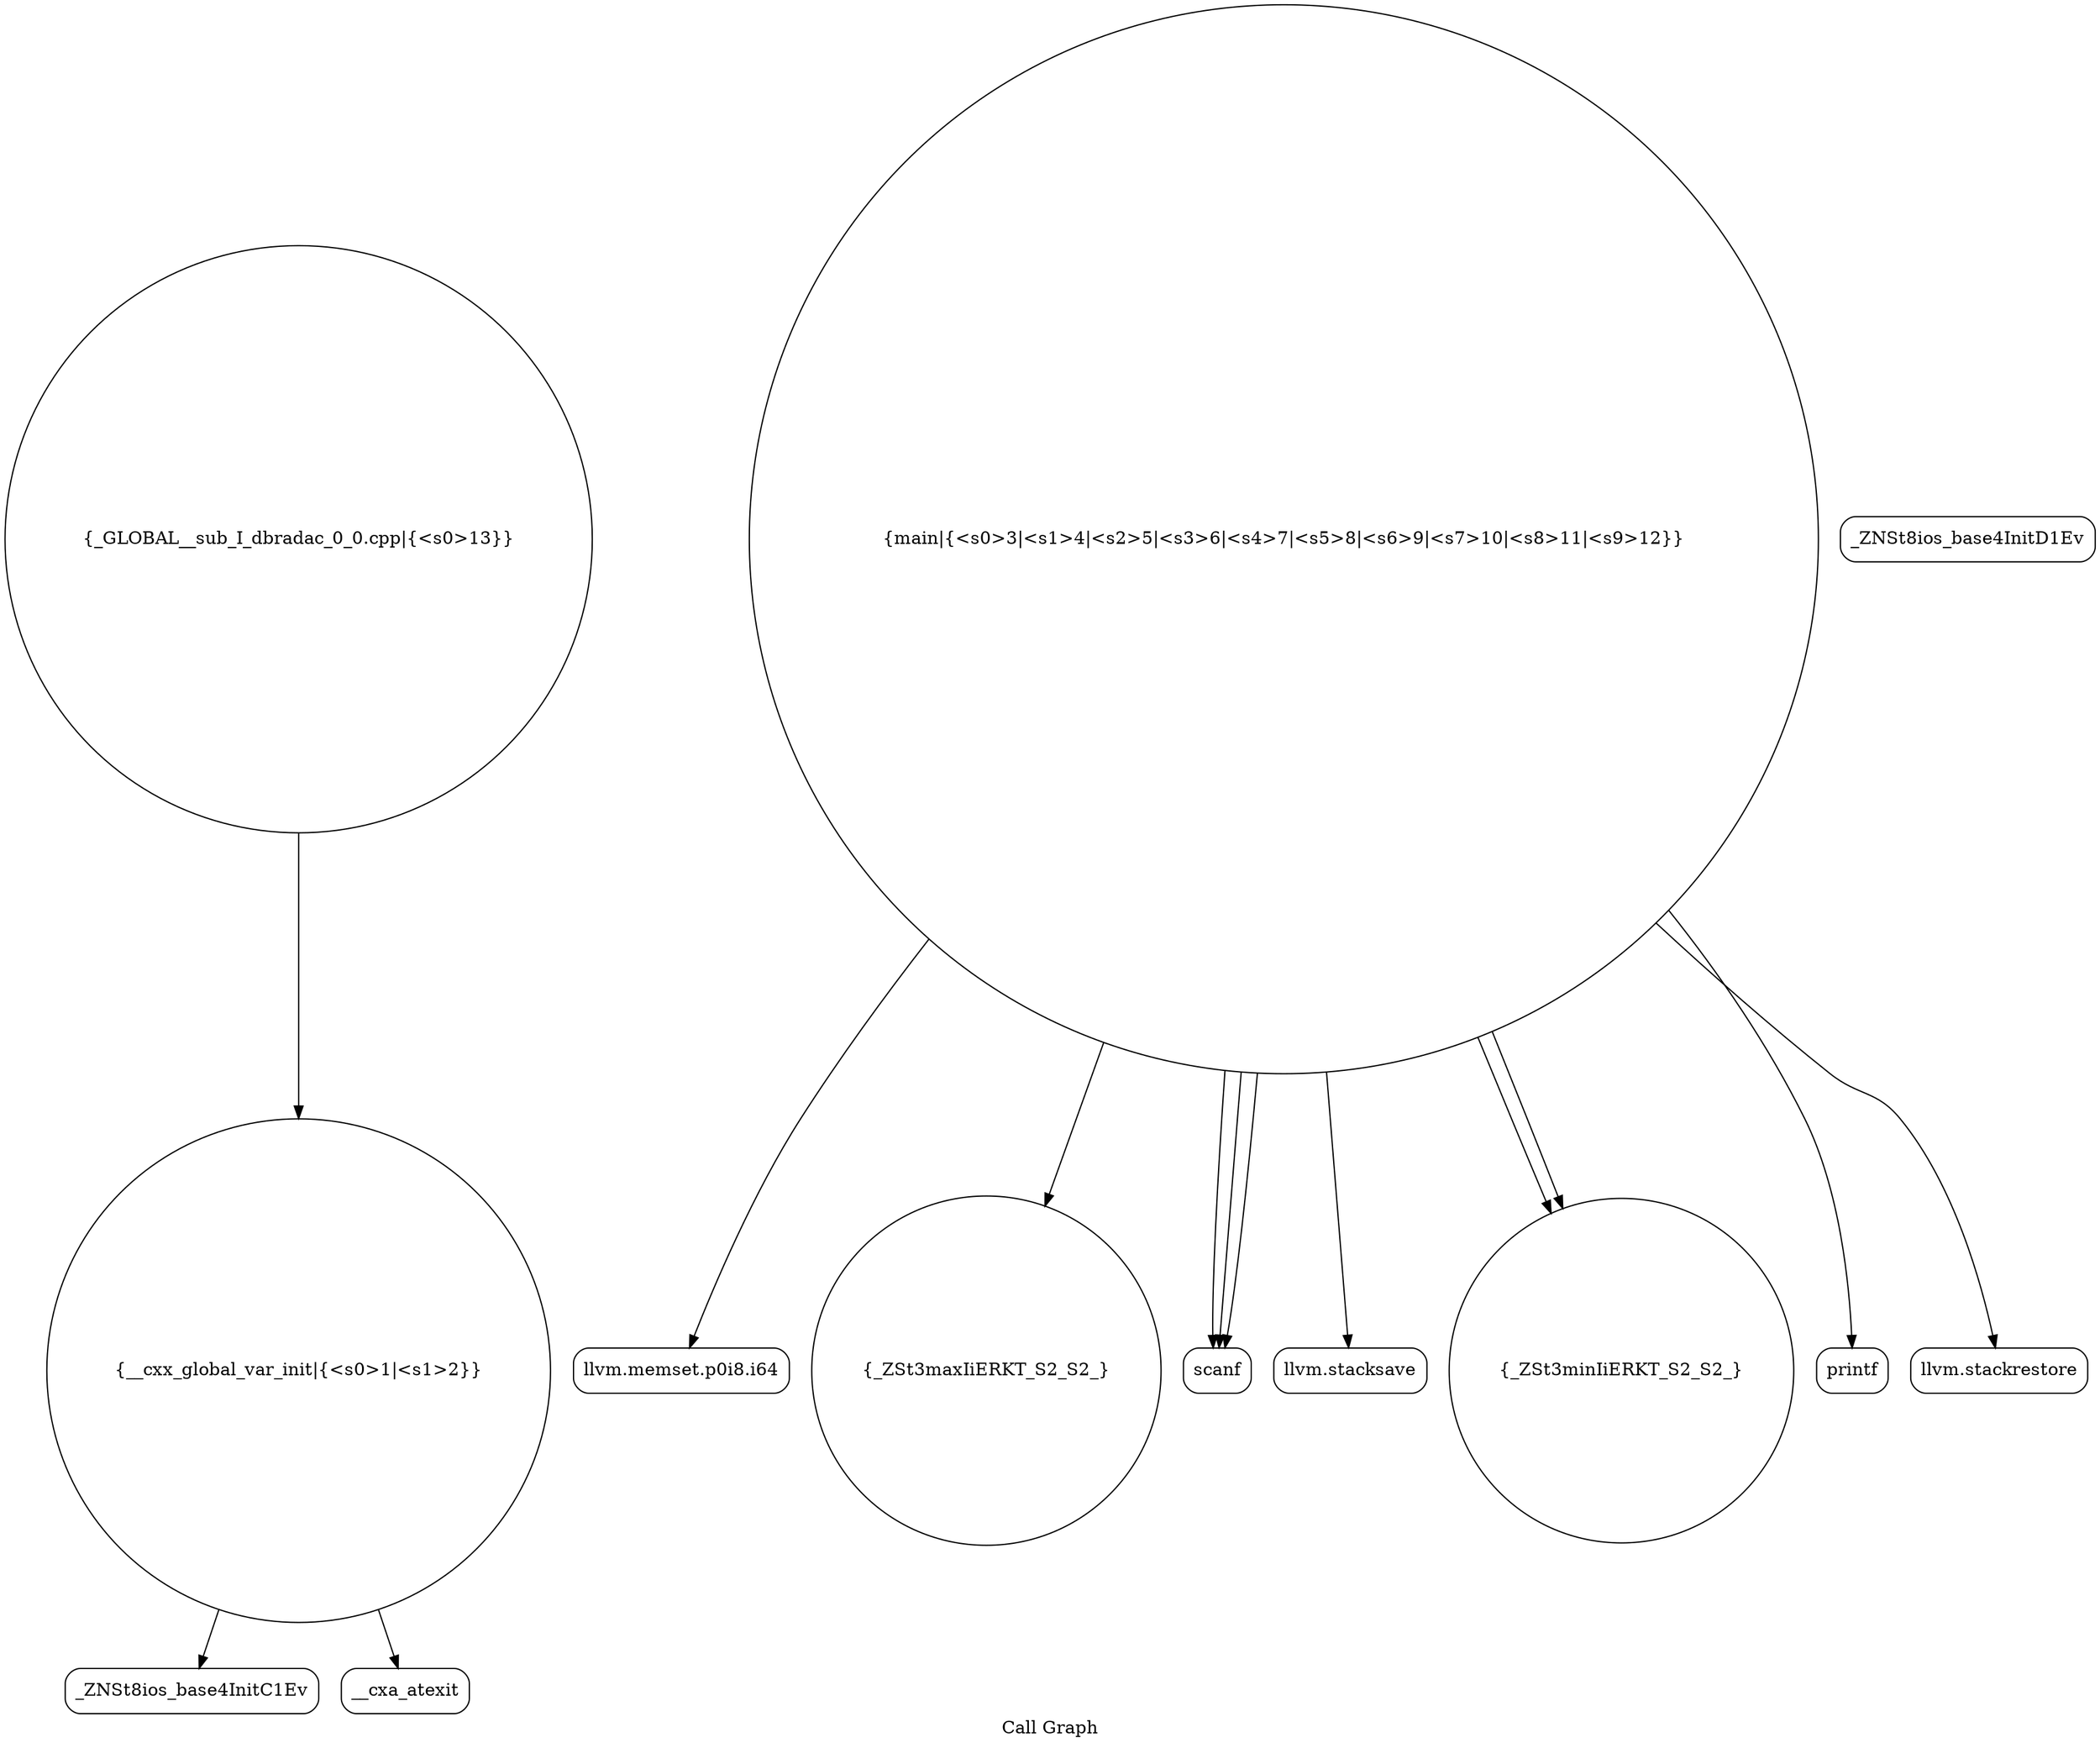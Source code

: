 digraph "Call Graph" {
	label="Call Graph";

	Node0x55b82fae7160 [shape=record,shape=circle,label="{__cxx_global_var_init|{<s0>1|<s1>2}}"];
	Node0x55b82fae7160:s0 -> Node0x55b82fae75f0[color=black];
	Node0x55b82fae7160:s1 -> Node0x55b82fae76f0[color=black];
	Node0x55b82fae78f0 [shape=record,shape=Mrecord,label="{llvm.memset.p0i8.i64}"];
	Node0x55b82fae7670 [shape=record,shape=Mrecord,label="{_ZNSt8ios_base4InitD1Ev}"];
	Node0x55b82fae79f0 [shape=record,shape=circle,label="{_ZSt3maxIiERKT_S2_S2_}"];
	Node0x55b82fae7770 [shape=record,shape=circle,label="{main|{<s0>3|<s1>4|<s2>5|<s3>6|<s4>7|<s5>8|<s6>9|<s7>10|<s8>11|<s9>12}}"];
	Node0x55b82fae7770:s0 -> Node0x55b82fae77f0[color=black];
	Node0x55b82fae7770:s1 -> Node0x55b82fae77f0[color=black];
	Node0x55b82fae7770:s2 -> Node0x55b82fae7870[color=black];
	Node0x55b82fae7770:s3 -> Node0x55b82fae78f0[color=black];
	Node0x55b82fae7770:s4 -> Node0x55b82fae77f0[color=black];
	Node0x55b82fae7770:s5 -> Node0x55b82fae7970[color=black];
	Node0x55b82fae7770:s6 -> Node0x55b82fae79f0[color=black];
	Node0x55b82fae7770:s7 -> Node0x55b82fae7970[color=black];
	Node0x55b82fae7770:s8 -> Node0x55b82fae7a70[color=black];
	Node0x55b82fae7770:s9 -> Node0x55b82fae7af0[color=black];
	Node0x55b82fae7af0 [shape=record,shape=Mrecord,label="{llvm.stackrestore}"];
	Node0x55b82fae7870 [shape=record,shape=Mrecord,label="{llvm.stacksave}"];
	Node0x55b82fae75f0 [shape=record,shape=Mrecord,label="{_ZNSt8ios_base4InitC1Ev}"];
	Node0x55b82fae7970 [shape=record,shape=circle,label="{_ZSt3minIiERKT_S2_S2_}"];
	Node0x55b82fae76f0 [shape=record,shape=Mrecord,label="{__cxa_atexit}"];
	Node0x55b82fae7a70 [shape=record,shape=Mrecord,label="{printf}"];
	Node0x55b82fae77f0 [shape=record,shape=Mrecord,label="{scanf}"];
	Node0x55b82fae7b70 [shape=record,shape=circle,label="{_GLOBAL__sub_I_dbradac_0_0.cpp|{<s0>13}}"];
	Node0x55b82fae7b70:s0 -> Node0x55b82fae7160[color=black];
}
